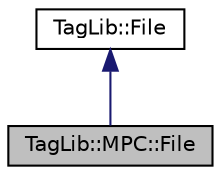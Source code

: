 digraph "TagLib::MPC::File"
{
  edge [fontname="Helvetica",fontsize="10",labelfontname="Helvetica",labelfontsize="10"];
  node [fontname="Helvetica",fontsize="10",shape=record];
  Node1 [label="TagLib::MPC::File",height=0.2,width=0.4,color="black", fillcolor="grey75", style="filled" fontcolor="black"];
  Node2 -> Node1 [dir="back",color="midnightblue",fontsize="10",style="solid",fontname="Helvetica"];
  Node2 [label="TagLib::File",height=0.2,width=0.4,color="black", fillcolor="white", style="filled",URL="$class_tag_lib_1_1_file.html",tooltip="A file class with some useful methods for tag manipulation. "];
}
